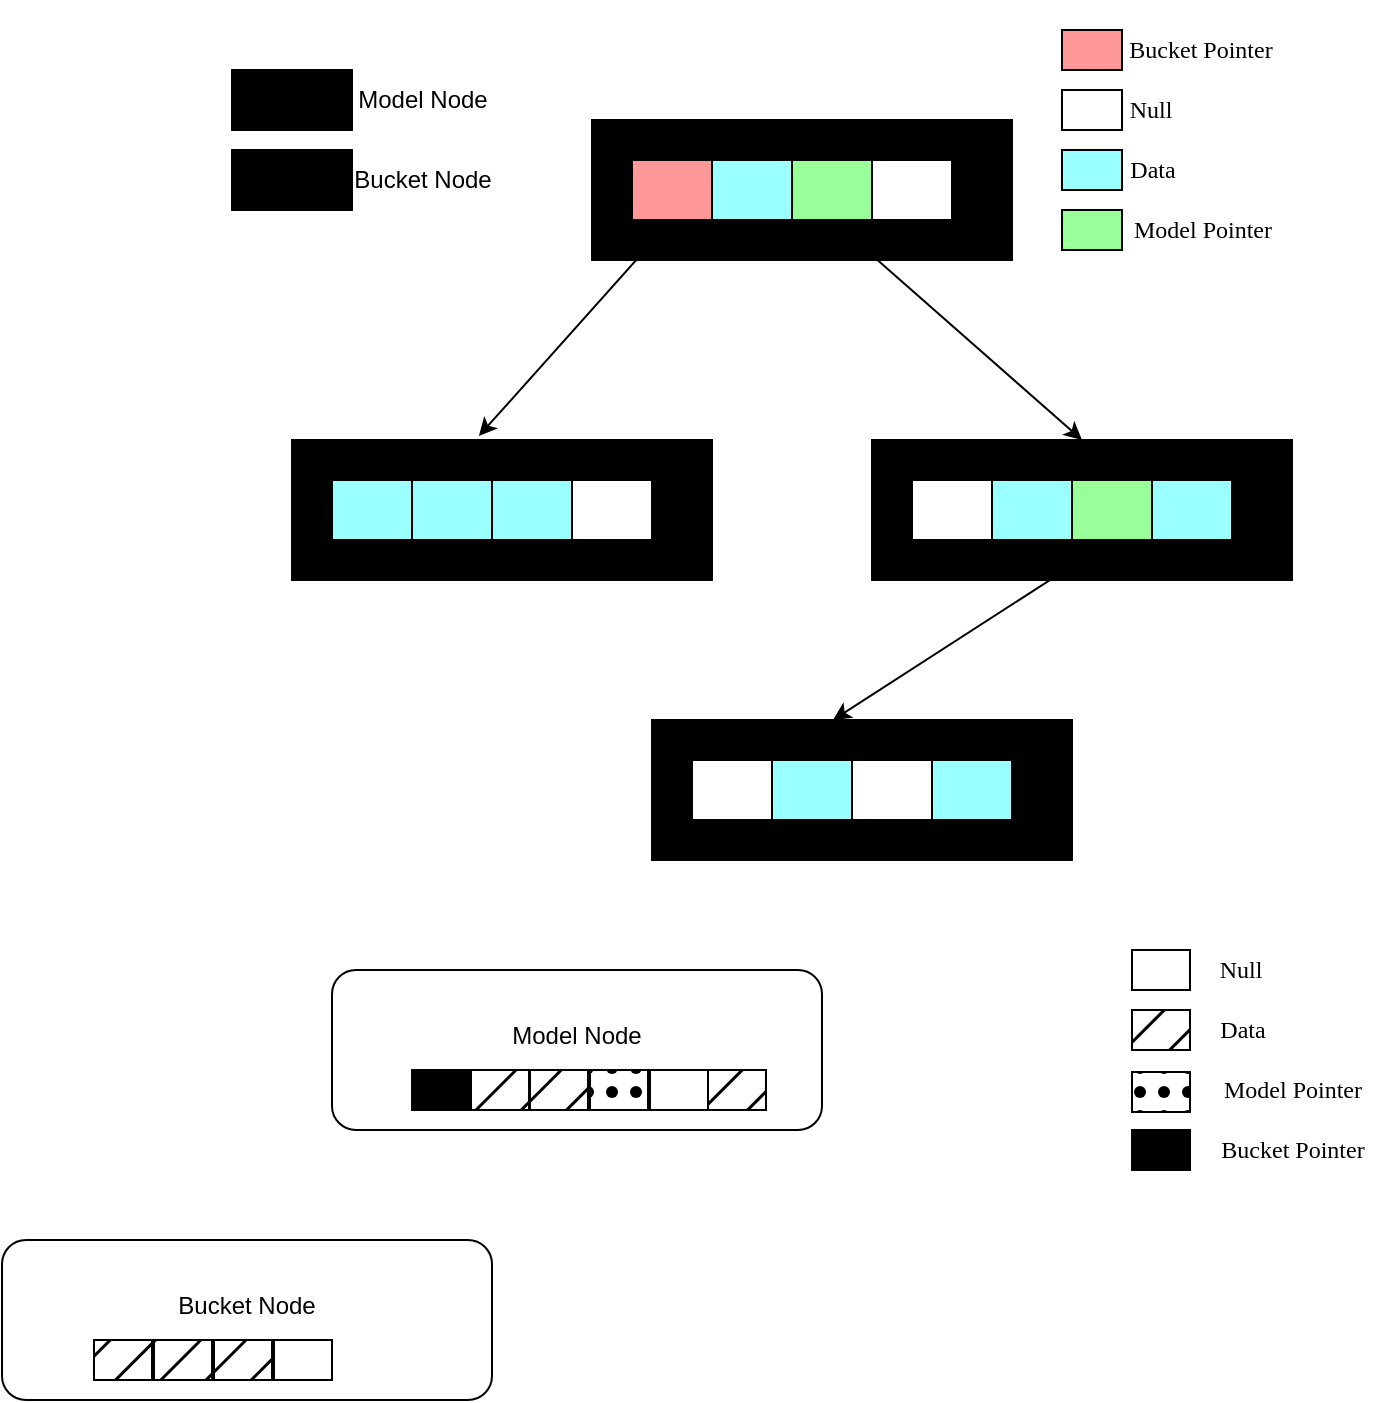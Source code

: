 <mxfile version="26.1.1">
  <diagram name="第 1 页" id="3QuMhop_2YjJpZ-RrJ_G">
    <mxGraphModel dx="1500" dy="746" grid="1" gridSize="10" guides="1" tooltips="1" connect="1" arrows="1" fold="1" page="1" pageScale="1" pageWidth="827" pageHeight="1169" math="0" shadow="0">
      <root>
        <mxCell id="0" />
        <mxCell id="1" parent="0" />
        <mxCell id="SFqRbMc4jSseJqa-XxZ5-23" value="" style="rounded=0;whiteSpace=wrap;html=1;glass=0;strokeColor=default;align=center;verticalAlign=middle;fontFamily=Helvetica;fontSize=12;fontColor=default;fillColor=light-dark(#000000,var(--ge-dark-color, #121212));fillStyle=cross-hatch;" parent="1" vertex="1">
          <mxGeometry x="340" y="90" width="210" height="70" as="geometry" />
        </mxCell>
        <mxCell id="SFqRbMc4jSseJqa-XxZ5-21" value="" style="rounded=0;whiteSpace=wrap;html=1;glass=0;strokeColor=default;align=center;verticalAlign=middle;fontFamily=Helvetica;fontSize=12;fontColor=default;fillColor=light-dark(#FFFFFF,var(--ge-dark-color, #121212));fillStyle=auto;" parent="1" vertex="1">
          <mxGeometry x="480" y="110" width="40" height="30" as="geometry" />
        </mxCell>
        <mxCell id="SFqRbMc4jSseJqa-XxZ5-20" value="" style="rounded=0;whiteSpace=wrap;html=1;glass=0;strokeColor=default;align=center;verticalAlign=middle;fontFamily=Helvetica;fontSize=12;fontColor=default;fillColor=light-dark(#99FF99,var(--ge-dark-color, #121212));fillStyle=auto;" parent="1" vertex="1">
          <mxGeometry x="440" y="110" width="40" height="30" as="geometry" />
        </mxCell>
        <mxCell id="SFqRbMc4jSseJqa-XxZ5-19" value="" style="rounded=0;whiteSpace=wrap;html=1;glass=0;strokeColor=light-dark(#000000,#FFFFFF);align=center;verticalAlign=middle;fontFamily=Helvetica;fontSize=12;fontColor=default;fillColor=light-dark(#99FFFF,var(--ge-dark-color, #121212));fillStyle=auto;" parent="1" vertex="1">
          <mxGeometry x="400" y="110" width="40" height="30" as="geometry" />
        </mxCell>
        <mxCell id="SFqRbMc4jSseJqa-XxZ5-15" value="" style="rounded=0;whiteSpace=wrap;html=1;glass=0;strokeColor=default;align=center;verticalAlign=middle;fontFamily=Helvetica;fontSize=12;fontColor=default;fillColor=light-dark(#FF9999,var(--ge-dark-color, #121212));fillStyle=auto;" parent="1" vertex="1">
          <mxGeometry x="360" y="110" width="40" height="30" as="geometry" />
        </mxCell>
        <mxCell id="SFqRbMc4jSseJqa-XxZ5-24" value="" style="rounded=0;whiteSpace=wrap;html=1;glass=0;strokeColor=default;align=center;verticalAlign=middle;fontFamily=Helvetica;fontSize=12;fontColor=default;fillColor=light-dark(#000000,var(--ge-dark-color, #121212));fillStyle=dashed;" parent="1" vertex="1">
          <mxGeometry x="190" y="250" width="210" height="70" as="geometry" />
        </mxCell>
        <mxCell id="SFqRbMc4jSseJqa-XxZ5-25" value="" style="rounded=0;whiteSpace=wrap;html=1;glass=0;strokeColor=default;align=center;verticalAlign=middle;fontFamily=Helvetica;fontSize=12;fontColor=default;fillColor=light-dark(#FFFFFF,var(--ge-dark-color, #121212));fillStyle=auto;" parent="1" vertex="1">
          <mxGeometry x="330" y="270" width="40" height="30" as="geometry" />
        </mxCell>
        <mxCell id="SFqRbMc4jSseJqa-XxZ5-26" value="" style="rounded=0;whiteSpace=wrap;html=1;glass=0;strokeColor=default;align=center;verticalAlign=middle;fontFamily=Helvetica;fontSize=12;fontColor=default;fillColor=light-dark(#99FFFF,var(--ge-dark-color, #121212));fillStyle=auto;" parent="1" vertex="1">
          <mxGeometry x="210" y="270" width="40" height="30" as="geometry" />
        </mxCell>
        <mxCell id="SFqRbMc4jSseJqa-XxZ5-27" value="" style="rounded=0;whiteSpace=wrap;html=1;glass=0;strokeColor=default;align=center;verticalAlign=middle;fontFamily=Helvetica;fontSize=12;fontColor=default;fillColor=light-dark(#99FFFF,var(--ge-dark-color, #121212));fillStyle=auto;" parent="1" vertex="1">
          <mxGeometry x="250" y="270" width="40" height="30" as="geometry" />
        </mxCell>
        <mxCell id="SFqRbMc4jSseJqa-XxZ5-28" value="" style="rounded=0;whiteSpace=wrap;html=1;glass=0;strokeColor=default;align=center;verticalAlign=middle;fontFamily=Helvetica;fontSize=12;fontColor=default;fillColor=light-dark(#99FFFF,var(--ge-dark-color, #121212));fillStyle=auto;" parent="1" vertex="1">
          <mxGeometry x="290" y="270" width="40" height="30" as="geometry" />
        </mxCell>
        <mxCell id="SFqRbMc4jSseJqa-XxZ5-29" value="" style="rounded=0;whiteSpace=wrap;html=1;glass=0;strokeColor=default;align=center;verticalAlign=middle;fontFamily=Helvetica;fontSize=12;fontColor=default;fillColor=light-dark(#000000,var(--ge-dark-color, #121212));fillStyle=cross-hatch;" parent="1" vertex="1">
          <mxGeometry x="480" y="250" width="210" height="70" as="geometry" />
        </mxCell>
        <mxCell id="SFqRbMc4jSseJqa-XxZ5-30" value="" style="rounded=0;whiteSpace=wrap;html=1;glass=0;strokeColor=default;align=center;verticalAlign=middle;fontFamily=Helvetica;fontSize=12;fontColor=default;fillColor=light-dark(#99FFFF,var(--ge-dark-color, #121212));fillStyle=auto;" parent="1" vertex="1">
          <mxGeometry x="620" y="270" width="40" height="30" as="geometry" />
        </mxCell>
        <mxCell id="SFqRbMc4jSseJqa-XxZ5-31" value="" style="rounded=0;whiteSpace=wrap;html=1;glass=0;strokeColor=default;align=center;verticalAlign=middle;fontFamily=Helvetica;fontSize=12;fontColor=default;fillColor=light-dark(#FFFFFF,var(--ge-dark-color, #121212));fillStyle=auto;" parent="1" vertex="1">
          <mxGeometry x="500" y="270" width="40" height="30" as="geometry" />
        </mxCell>
        <mxCell id="SFqRbMc4jSseJqa-XxZ5-32" value="" style="rounded=0;whiteSpace=wrap;html=1;glass=0;strokeColor=default;align=center;verticalAlign=middle;fontFamily=Helvetica;fontSize=12;fontColor=default;fillColor=light-dark(#99FFFF,var(--ge-dark-color, #121212));fillStyle=auto;" parent="1" vertex="1">
          <mxGeometry x="540" y="270" width="40" height="30" as="geometry" />
        </mxCell>
        <mxCell id="SFqRbMc4jSseJqa-XxZ5-33" value="" style="rounded=0;whiteSpace=wrap;html=1;glass=0;strokeColor=default;align=center;verticalAlign=middle;fontFamily=Helvetica;fontSize=12;fontColor=default;fillColor=light-dark(#99FF99,var(--ge-dark-color, #121212));fillStyle=auto;" parent="1" vertex="1">
          <mxGeometry x="580" y="270" width="40" height="30" as="geometry" />
        </mxCell>
        <mxCell id="SFqRbMc4jSseJqa-XxZ5-34" value="" style="endArrow=classic;html=1;rounded=0;fontFamily=Helvetica;fontSize=12;fontColor=default;exitX=0.5;exitY=1;exitDx=0;exitDy=0;entryX=0.445;entryY=-0.029;entryDx=0;entryDy=0;entryPerimeter=0;" parent="1" source="SFqRbMc4jSseJqa-XxZ5-15" target="SFqRbMc4jSseJqa-XxZ5-24" edge="1">
          <mxGeometry width="50" height="50" relative="1" as="geometry">
            <mxPoint x="420" y="270" as="sourcePoint" />
            <mxPoint x="470" y="220" as="targetPoint" />
          </mxGeometry>
        </mxCell>
        <mxCell id="SFqRbMc4jSseJqa-XxZ5-35" value="" style="endArrow=classic;html=1;rounded=0;fontFamily=Helvetica;fontSize=12;fontColor=default;exitX=0.5;exitY=1;exitDx=0;exitDy=0;entryX=0.5;entryY=0;entryDx=0;entryDy=0;" parent="1" source="SFqRbMc4jSseJqa-XxZ5-20" target="SFqRbMc4jSseJqa-XxZ5-29" edge="1">
          <mxGeometry width="50" height="50" relative="1" as="geometry">
            <mxPoint x="420" y="270" as="sourcePoint" />
            <mxPoint x="470" y="220" as="targetPoint" />
          </mxGeometry>
        </mxCell>
        <mxCell id="SFqRbMc4jSseJqa-XxZ5-36" value="" style="rounded=0;whiteSpace=wrap;html=1;glass=0;strokeColor=default;align=center;verticalAlign=middle;fontFamily=Helvetica;fontSize=12;fontColor=default;fillColor=light-dark(#000000,var(--ge-dark-color, #121212));fillStyle=cross-hatch;" parent="1" vertex="1">
          <mxGeometry x="370" y="390" width="210" height="70" as="geometry" />
        </mxCell>
        <mxCell id="SFqRbMc4jSseJqa-XxZ5-37" value="" style="rounded=0;whiteSpace=wrap;html=1;glass=0;strokeColor=default;align=center;verticalAlign=middle;fontFamily=Helvetica;fontSize=12;fontColor=default;fillColor=light-dark(#99FFFF,var(--ge-dark-color, #121212));fillStyle=auto;" parent="1" vertex="1">
          <mxGeometry x="510" y="410" width="40" height="30" as="geometry" />
        </mxCell>
        <mxCell id="SFqRbMc4jSseJqa-XxZ5-38" value="" style="rounded=0;whiteSpace=wrap;html=1;glass=0;strokeColor=default;align=center;verticalAlign=middle;fontFamily=Helvetica;fontSize=12;fontColor=default;fillColor=light-dark(#FFFFFF,var(--ge-dark-color, #121212));fillStyle=auto;" parent="1" vertex="1">
          <mxGeometry x="390" y="410" width="40" height="30" as="geometry" />
        </mxCell>
        <mxCell id="SFqRbMc4jSseJqa-XxZ5-39" value="" style="rounded=0;whiteSpace=wrap;html=1;glass=0;strokeColor=default;align=center;verticalAlign=middle;fontFamily=Helvetica;fontSize=12;fontColor=default;fillColor=light-dark(#99FFFF,var(--ge-dark-color, #121212));fillStyle=auto;" parent="1" vertex="1">
          <mxGeometry x="430" y="410" width="40" height="30" as="geometry" />
        </mxCell>
        <mxCell id="SFqRbMc4jSseJqa-XxZ5-40" value="" style="rounded=0;whiteSpace=wrap;html=1;glass=0;strokeColor=default;align=center;verticalAlign=middle;fontFamily=Helvetica;fontSize=12;fontColor=default;fillColor=light-dark(#FFFFFF,var(--ge-dark-color, #121212));fillStyle=auto;" parent="1" vertex="1">
          <mxGeometry x="470" y="410" width="40" height="30" as="geometry" />
        </mxCell>
        <mxCell id="SFqRbMc4jSseJqa-XxZ5-41" value="" style="endArrow=classic;html=1;rounded=0;fontFamily=Helvetica;fontSize=12;fontColor=default;exitX=0.5;exitY=1;exitDx=0;exitDy=0;entryX=0.431;entryY=0;entryDx=0;entryDy=0;entryPerimeter=0;" parent="1" source="SFqRbMc4jSseJqa-XxZ5-33" target="SFqRbMc4jSseJqa-XxZ5-36" edge="1">
          <mxGeometry width="50" height="50" relative="1" as="geometry">
            <mxPoint x="420" y="370" as="sourcePoint" />
            <mxPoint x="470" y="320" as="targetPoint" />
          </mxGeometry>
        </mxCell>
        <mxCell id="SFqRbMc4jSseJqa-XxZ5-42" value="" style="rounded=0;whiteSpace=wrap;html=1;glass=0;strokeColor=default;align=center;verticalAlign=middle;fontFamily=Helvetica;fontSize=12;fontColor=default;fillColor=light-dark(#000000,var(--ge-dark-color, #121212));fillStyle=cross-hatch;" parent="1" vertex="1">
          <mxGeometry x="160" y="65" width="60" height="30" as="geometry" />
        </mxCell>
        <mxCell id="SFqRbMc4jSseJqa-XxZ5-43" value="" style="rounded=0;whiteSpace=wrap;html=1;glass=0;strokeColor=default;align=center;verticalAlign=middle;fontFamily=Helvetica;fontSize=12;fontColor=default;fillColor=light-dark(#000000,var(--ge-dark-color, #121212));fillStyle=dashed;" parent="1" vertex="1">
          <mxGeometry x="160" y="105" width="60" height="30" as="geometry" />
        </mxCell>
        <mxCell id="SFqRbMc4jSseJqa-XxZ5-44" value="Model Node" style="text;html=1;align=center;verticalAlign=middle;resizable=0;points=[];autosize=1;strokeColor=none;fillColor=none;fontFamily=Helvetica;fontSize=12;fontColor=default;" parent="1" vertex="1">
          <mxGeometry x="210" y="65" width="90" height="30" as="geometry" />
        </mxCell>
        <mxCell id="SFqRbMc4jSseJqa-XxZ5-45" value="Bucket Node" style="text;html=1;align=center;verticalAlign=middle;resizable=0;points=[];autosize=1;strokeColor=none;fillColor=none;fontFamily=Helvetica;fontSize=12;fontColor=default;" parent="1" vertex="1">
          <mxGeometry x="210" y="105" width="90" height="30" as="geometry" />
        </mxCell>
        <mxCell id="SFqRbMc4jSseJqa-XxZ5-46" value="" style="rounded=0;whiteSpace=wrap;html=1;glass=0;strokeColor=default;align=center;verticalAlign=middle;fontFamily=Helvetica;fontSize=12;fontColor=default;fillColor=light-dark(#FF9999,var(--ge-dark-color, #121212));fillStyle=auto;" parent="1" vertex="1">
          <mxGeometry x="575" y="45" width="30" height="20" as="geometry" />
        </mxCell>
        <mxCell id="SFqRbMc4jSseJqa-XxZ5-47" value="" style="rounded=0;whiteSpace=wrap;html=1;glass=0;strokeColor=default;align=center;verticalAlign=middle;fontFamily=Helvetica;fontSize=12;fontColor=default;fillColor=light-dark(#FFFFFF,var(--ge-dark-color, #121212));fillStyle=auto;" parent="1" vertex="1">
          <mxGeometry x="575" y="75" width="30" height="20" as="geometry" />
        </mxCell>
        <mxCell id="SFqRbMc4jSseJqa-XxZ5-48" value="" style="rounded=0;whiteSpace=wrap;html=1;glass=0;strokeColor=light-dark(#000000,#FFFFFF);align=center;verticalAlign=middle;fontFamily=Helvetica;fontSize=12;fontColor=default;fillColor=light-dark(#99FFFF,var(--ge-dark-color, #121212));fillStyle=auto;" parent="1" vertex="1">
          <mxGeometry x="575" y="105" width="30" height="20" as="geometry" />
        </mxCell>
        <mxCell id="SFqRbMc4jSseJqa-XxZ5-49" value="" style="rounded=0;whiteSpace=wrap;html=1;glass=0;strokeColor=default;align=center;verticalAlign=middle;fontFamily=Helvetica;fontSize=12;fontColor=default;fillColor=light-dark(#99FF99,var(--ge-dark-color, #121212));fillStyle=auto;" parent="1" vertex="1">
          <mxGeometry x="575" y="135" width="30" height="20" as="geometry" />
        </mxCell>
        <mxCell id="SFqRbMc4jSseJqa-XxZ5-51" value="&lt;p class=&quot;MsoNormal&quot;&gt;&lt;span style=&quot;mso-spacerun:&#39;yes&#39;;font-family:宋体;mso-ascii-font-family:Calibri;&lt;br/&gt;mso-hansi-font-family:&#39;Cambria Math&#39;;mso-bidi-font-family:&#39;Times New Roman&#39;;mso-ansi-font-style:normal;&lt;br/&gt;font-size:10.5pt;mso-font-kerning:1.0pt;&quot;&gt;&lt;font face=&quot;Calibri&quot;&gt;Null&lt;/font&gt;&lt;/span&gt;&lt;/p&gt;" style="text;html=1;align=center;verticalAlign=middle;resizable=0;points=[];autosize=1;strokeColor=none;fillColor=none;fontFamily=Helvetica;fontSize=12;fontColor=default;" parent="1" vertex="1">
          <mxGeometry x="599" y="60" width="40" height="50" as="geometry" />
        </mxCell>
        <mxCell id="SFqRbMc4jSseJqa-XxZ5-52" value="&lt;p class=&quot;MsoNormal&quot;&gt;&lt;span style=&quot;mso-spacerun:&#39;yes&#39;;font-family:宋体;mso-ascii-font-family:Calibri;&lt;br/&gt;mso-hansi-font-family:&#39;Cambria Math&#39;;mso-bidi-font-family:&#39;Times New Roman&#39;;mso-ansi-font-style:normal;&lt;br/&gt;font-size:10.5pt;mso-font-kerning:1.0pt;&quot;&gt;&lt;font face=&quot;Calibri&quot;&gt;Data&lt;/font&gt;&lt;/span&gt;&lt;/p&gt;" style="text;html=1;align=center;verticalAlign=middle;resizable=0;points=[];autosize=1;strokeColor=none;fillColor=none;fontFamily=Helvetica;fontSize=12;fontColor=default;" parent="1" vertex="1">
          <mxGeometry x="595" y="90" width="50" height="50" as="geometry" />
        </mxCell>
        <mxCell id="SFqRbMc4jSseJqa-XxZ5-53" value="&lt;p class=&quot;MsoNormal&quot;&gt;&lt;span style=&quot;mso-spacerun:&#39;yes&#39;;font-family:宋体;mso-ascii-font-family:Calibri;&lt;br/&gt;mso-hansi-font-family:&#39;Cambria Math&#39;;mso-bidi-font-family:&#39;Times New Roman&#39;;mso-ansi-font-style:normal;&lt;br/&gt;font-size:10.5pt;mso-font-kerning:1.0pt;&quot;&gt;&lt;font face=&quot;Calibri&quot;&gt;Bucket Pointer&lt;/font&gt;&lt;/span&gt;&lt;/p&gt;" style="text;html=1;align=center;verticalAlign=middle;resizable=0;points=[];autosize=1;strokeColor=none;fillColor=none;fontFamily=Helvetica;fontSize=12;fontColor=default;" parent="1" vertex="1">
          <mxGeometry x="599" y="30" width="90" height="50" as="geometry" />
        </mxCell>
        <mxCell id="SFqRbMc4jSseJqa-XxZ5-54" value="&lt;p class=&quot;MsoNormal&quot;&gt;&lt;span style=&quot;mso-spacerun:&#39;yes&#39;;font-family:宋体;mso-ascii-font-family:Calibri;&lt;br/&gt;mso-hansi-font-family:&#39;Cambria Math&#39;;mso-bidi-font-family:&#39;Times New Roman&#39;;mso-ansi-font-style:normal;&lt;br/&gt;font-size:10.5pt;mso-font-kerning:1.0pt;&quot;&gt;&lt;font face=&quot;Calibri&quot;&gt;Model Pointer&lt;/font&gt;&lt;/span&gt;&lt;/p&gt;" style="text;html=1;align=center;verticalAlign=middle;resizable=0;points=[];autosize=1;strokeColor=none;fillColor=none;fontFamily=Helvetica;fontSize=12;fontColor=default;" parent="1" vertex="1">
          <mxGeometry x="600" y="120" width="90" height="50" as="geometry" />
        </mxCell>
        <mxCell id="-iafAgUyxtiORims013v-1" value="Model Node&lt;div&gt;&lt;br&gt;&lt;/div&gt;" style="rounded=1;whiteSpace=wrap;html=1;glass=0;strokeColor=light-dark(#000000,#FFFFFF);align=center;verticalAlign=middle;fontFamily=Helvetica;fontSize=12;fontColor=default;fillColor=none;fillStyle=auto;" vertex="1" parent="1">
          <mxGeometry x="210" y="515" width="245" height="80" as="geometry" />
        </mxCell>
        <mxCell id="-iafAgUyxtiORims013v-6" value="" style="rounded=0;whiteSpace=wrap;html=1;glass=0;strokeColor=default;align=center;verticalAlign=middle;fontFamily=Helvetica;fontSize=12;fontColor=default;fillColor=none;fillStyle=auto;" vertex="1" parent="1">
          <mxGeometry x="610" y="505" width="29" height="20" as="geometry" />
        </mxCell>
        <mxCell id="-iafAgUyxtiORims013v-11" value="&lt;p class=&quot;MsoNormal&quot;&gt;&lt;span style=&quot;mso-spacerun:&#39;yes&#39;;font-family:宋体;mso-ascii-font-family:Calibri;&lt;br/&gt;mso-hansi-font-family:&#39;Cambria Math&#39;;mso-bidi-font-family:&#39;Times New Roman&#39;;mso-ansi-font-style:normal;&lt;br/&gt;font-size:10.5pt;mso-font-kerning:1.0pt;&quot;&gt;&lt;font face=&quot;Calibri&quot;&gt;Null&lt;/font&gt;&lt;/span&gt;&lt;/p&gt;" style="text;html=1;align=center;verticalAlign=middle;resizable=0;points=[];autosize=1;strokeColor=none;fillColor=none;fontFamily=Helvetica;fontSize=12;fontColor=default;" vertex="1" parent="1">
          <mxGeometry x="644" y="490" width="40" height="50" as="geometry" />
        </mxCell>
        <mxCell id="-iafAgUyxtiORims013v-12" value="&lt;p class=&quot;MsoNormal&quot;&gt;&lt;span style=&quot;mso-spacerun:&#39;yes&#39;;font-family:宋体;mso-ascii-font-family:Calibri;&lt;br/&gt;mso-hansi-font-family:&#39;Cambria Math&#39;;mso-bidi-font-family:&#39;Times New Roman&#39;;mso-ansi-font-style:normal;&lt;br/&gt;font-size:10.5pt;mso-font-kerning:1.0pt;&quot;&gt;&lt;font face=&quot;Calibri&quot;&gt;Data&lt;/font&gt;&lt;/span&gt;&lt;/p&gt;" style="text;html=1;align=center;verticalAlign=middle;resizable=0;points=[];autosize=1;strokeColor=none;fillColor=none;fontFamily=Helvetica;fontSize=12;fontColor=default;" vertex="1" parent="1">
          <mxGeometry x="640" y="520" width="50" height="50" as="geometry" />
        </mxCell>
        <mxCell id="-iafAgUyxtiORims013v-13" value="&lt;p class=&quot;MsoNormal&quot;&gt;&lt;span style=&quot;mso-spacerun:&#39;yes&#39;;font-family:宋体;mso-ascii-font-family:Calibri;&lt;br/&gt;mso-hansi-font-family:&#39;Cambria Math&#39;;mso-bidi-font-family:&#39;Times New Roman&#39;;mso-ansi-font-style:normal;&lt;br/&gt;font-size:10.5pt;mso-font-kerning:1.0pt;&quot;&gt;&lt;font face=&quot;Calibri&quot;&gt;Bucket Pointer&lt;/font&gt;&lt;/span&gt;&lt;/p&gt;" style="text;html=1;align=center;verticalAlign=middle;resizable=0;points=[];autosize=1;strokeColor=none;fillColor=none;fontFamily=Helvetica;fontSize=12;fontColor=default;" vertex="1" parent="1">
          <mxGeometry x="645" y="580" width="90" height="50" as="geometry" />
        </mxCell>
        <mxCell id="-iafAgUyxtiORims013v-14" value="&lt;p class=&quot;MsoNormal&quot;&gt;&lt;span style=&quot;mso-spacerun:&#39;yes&#39;;font-family:宋体;mso-ascii-font-family:Calibri;&lt;br/&gt;mso-hansi-font-family:&#39;Cambria Math&#39;;mso-bidi-font-family:&#39;Times New Roman&#39;;mso-ansi-font-style:normal;&lt;br/&gt;font-size:10.5pt;mso-font-kerning:1.0pt;&quot;&gt;&lt;font face=&quot;Calibri&quot;&gt;Model Pointer&lt;/font&gt;&lt;/span&gt;&lt;/p&gt;" style="text;html=1;align=center;verticalAlign=middle;resizable=0;points=[];autosize=1;strokeColor=none;fillColor=none;fontFamily=Helvetica;fontSize=12;fontColor=default;" vertex="1" parent="1">
          <mxGeometry x="645" y="550" width="90" height="50" as="geometry" />
        </mxCell>
        <mxCell id="-iafAgUyxtiORims013v-15" value="" style="rounded=0;whiteSpace=wrap;html=1;glass=0;strokeColor=default;align=center;verticalAlign=middle;fontFamily=Helvetica;fontSize=12;fontColor=default;fillColor=#000000;fillStyle=auto;" vertex="1" parent="1">
          <mxGeometry x="610" y="595" width="29" height="20" as="geometry" />
        </mxCell>
        <mxCell id="-iafAgUyxtiORims013v-16" value="" style="rounded=0;whiteSpace=wrap;html=1;glass=0;strokeColor=default;align=center;verticalAlign=middle;fontFamily=Helvetica;fontSize=12;fontColor=default;fillColor=#000000;fillStyle=hatch;gradientColor=none;" vertex="1" parent="1">
          <mxGeometry x="610" y="535" width="29" height="20" as="geometry" />
        </mxCell>
        <mxCell id="-iafAgUyxtiORims013v-17" value="" style="rounded=0;whiteSpace=wrap;html=1;glass=0;strokeColor=default;align=center;verticalAlign=middle;fontFamily=Helvetica;fontSize=12;fontColor=default;fillColor=#000000;fillStyle=dots;" vertex="1" parent="1">
          <mxGeometry x="610" y="566" width="29" height="20" as="geometry" />
        </mxCell>
        <mxCell id="-iafAgUyxtiORims013v-19" value="Bucket Node&lt;div&gt;&lt;br&gt;&lt;/div&gt;" style="rounded=1;whiteSpace=wrap;html=1;glass=0;strokeColor=light-dark(#000000,#FFFFFF);align=center;verticalAlign=middle;fontFamily=Helvetica;fontSize=12;fontColor=default;fillColor=none;fillStyle=auto;" vertex="1" parent="1">
          <mxGeometry x="45" y="650" width="245" height="80" as="geometry" />
        </mxCell>
        <mxCell id="-iafAgUyxtiORims013v-36" value="" style="rounded=0;whiteSpace=wrap;html=1;glass=0;strokeColor=default;align=center;verticalAlign=middle;fontFamily=Helvetica;fontSize=12;fontColor=default;fillColor=#000000;fillStyle=auto;" vertex="1" parent="1">
          <mxGeometry x="250" y="565" width="29" height="20" as="geometry" />
        </mxCell>
        <mxCell id="-iafAgUyxtiORims013v-37" value="" style="rounded=0;whiteSpace=wrap;html=1;glass=0;strokeColor=default;align=center;verticalAlign=middle;fontFamily=Helvetica;fontSize=12;fontColor=default;fillColor=#000000;fillStyle=hatch;gradientColor=none;" vertex="1" parent="1">
          <mxGeometry x="279.5" y="565" width="29" height="20" as="geometry" />
        </mxCell>
        <mxCell id="-iafAgUyxtiORims013v-38" value="" style="rounded=0;whiteSpace=wrap;html=1;glass=0;strokeColor=default;align=center;verticalAlign=middle;fontFamily=Helvetica;fontSize=12;fontColor=default;fillColor=#000000;fillStyle=hatch;gradientColor=none;" vertex="1" parent="1">
          <mxGeometry x="309" y="565" width="29" height="20" as="geometry" />
        </mxCell>
        <mxCell id="-iafAgUyxtiORims013v-39" value="" style="rounded=0;whiteSpace=wrap;html=1;glass=0;strokeColor=default;align=center;verticalAlign=middle;fontFamily=Helvetica;fontSize=12;fontColor=default;fillColor=#000000;fillStyle=dots;" vertex="1" parent="1">
          <mxGeometry x="339" y="565" width="29" height="20" as="geometry" />
        </mxCell>
        <mxCell id="-iafAgUyxtiORims013v-40" value="" style="rounded=0;whiteSpace=wrap;html=1;glass=0;strokeColor=default;align=center;verticalAlign=middle;fontFamily=Helvetica;fontSize=12;fontColor=default;fillColor=none;fillStyle=auto;" vertex="1" parent="1">
          <mxGeometry x="369" y="565" width="29" height="20" as="geometry" />
        </mxCell>
        <mxCell id="-iafAgUyxtiORims013v-41" value="" style="rounded=0;whiteSpace=wrap;html=1;glass=0;strokeColor=default;align=center;verticalAlign=middle;fontFamily=Helvetica;fontSize=12;fontColor=default;fillColor=#000000;fillStyle=hatch;gradientColor=none;" vertex="1" parent="1">
          <mxGeometry x="398" y="565" width="29" height="20" as="geometry" />
        </mxCell>
        <mxCell id="-iafAgUyxtiORims013v-42" value="" style="rounded=0;whiteSpace=wrap;html=1;glass=0;strokeColor=default;align=center;verticalAlign=middle;fontFamily=Helvetica;fontSize=12;fontColor=default;fillColor=#000000;fillStyle=hatch;gradientColor=none;" vertex="1" parent="1">
          <mxGeometry x="91" y="700" width="29" height="20" as="geometry" />
        </mxCell>
        <mxCell id="-iafAgUyxtiORims013v-43" value="" style="rounded=0;whiteSpace=wrap;html=1;glass=0;strokeColor=default;align=center;verticalAlign=middle;fontFamily=Helvetica;fontSize=12;fontColor=default;fillColor=#000000;fillStyle=hatch;gradientColor=none;" vertex="1" parent="1">
          <mxGeometry x="121" y="700" width="29" height="20" as="geometry" />
        </mxCell>
        <mxCell id="-iafAgUyxtiORims013v-44" value="" style="rounded=0;whiteSpace=wrap;html=1;glass=0;strokeColor=default;align=center;verticalAlign=middle;fontFamily=Helvetica;fontSize=12;fontColor=default;fillColor=#000000;fillStyle=hatch;gradientColor=none;" vertex="1" parent="1">
          <mxGeometry x="151" y="700" width="29" height="20" as="geometry" />
        </mxCell>
        <mxCell id="-iafAgUyxtiORims013v-46" value="" style="rounded=0;whiteSpace=wrap;html=1;glass=0;strokeColor=default;align=center;verticalAlign=middle;fontFamily=Helvetica;fontSize=12;fontColor=default;fillColor=none;fillStyle=auto;" vertex="1" parent="1">
          <mxGeometry x="181" y="700" width="29" height="20" as="geometry" />
        </mxCell>
      </root>
    </mxGraphModel>
  </diagram>
</mxfile>
